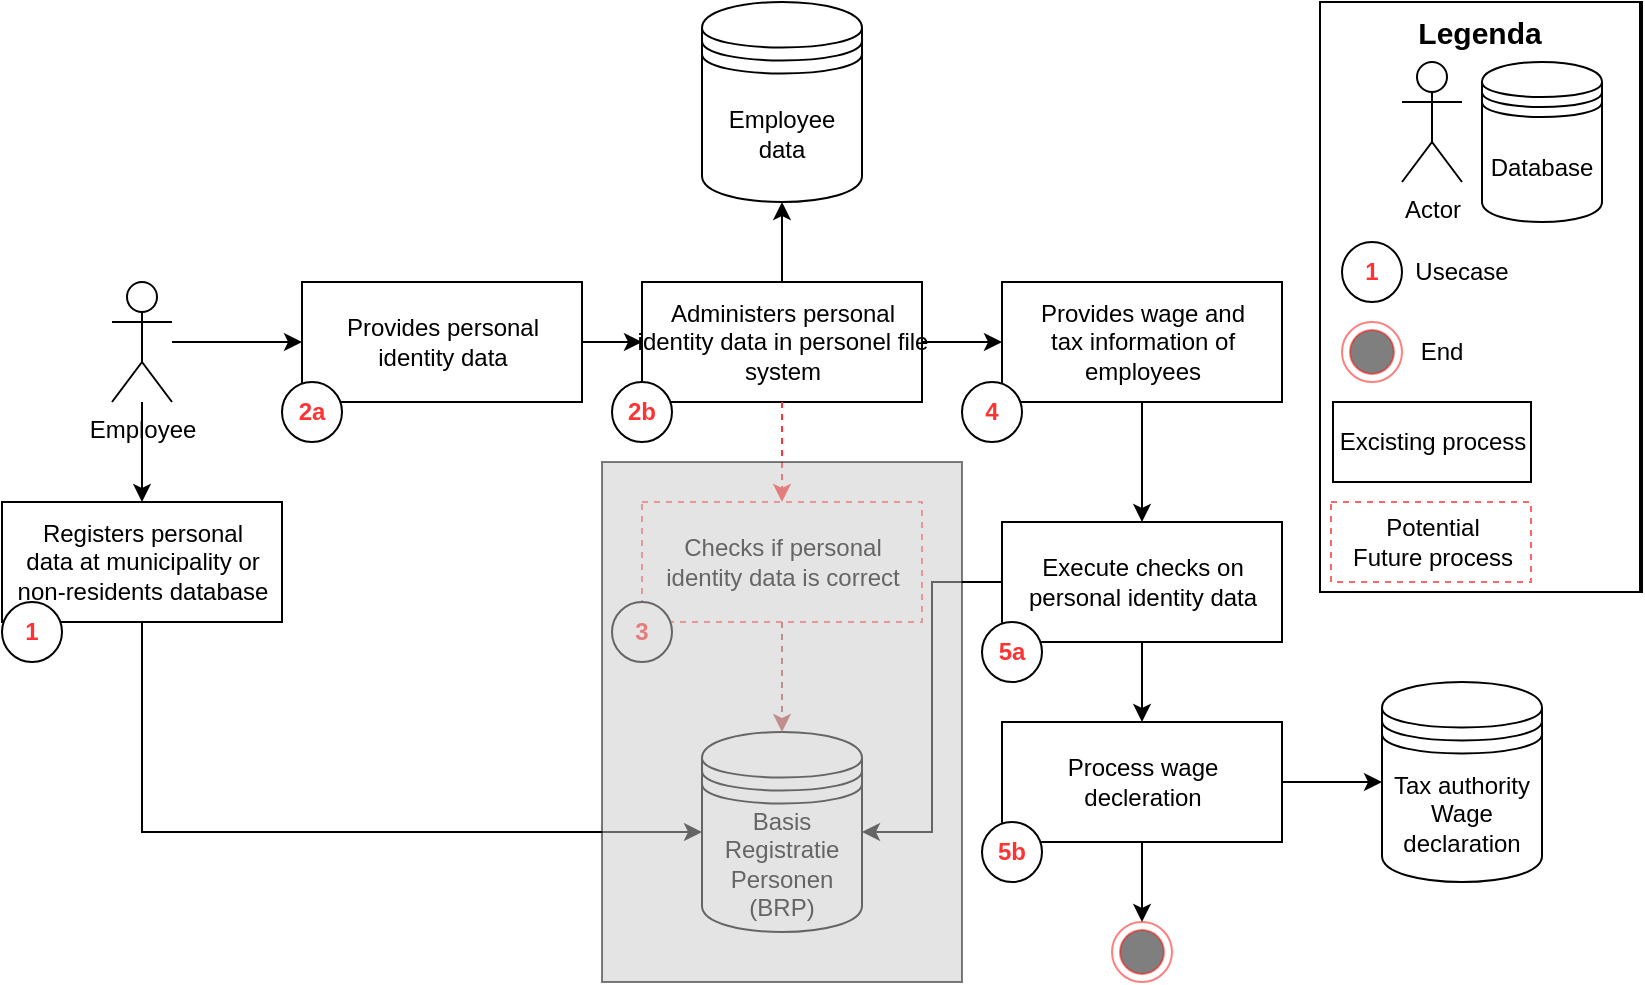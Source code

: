 <mxfile version="13.9.9" type="device"><diagram id="rfqmMC-0rqFmnBtLuO06" name="Pagina-1"><mxGraphModel dx="1278" dy="2305" grid="1" gridSize="10" guides="1" tooltips="1" connect="1" arrows="1" fold="1" page="1" pageScale="1" pageWidth="827" pageHeight="1169" math="0" shadow="0"><root><mxCell id="0"/><mxCell id="1" parent="0"/><mxCell id="0kdKLTNiJ_0BXYls73Zh-8" value="" style="edgeStyle=orthogonalEdgeStyle;rounded=0;orthogonalLoop=1;jettySize=auto;html=1;" parent="1" source="0kdKLTNiJ_0BXYls73Zh-28" target="0kdKLTNiJ_0BXYls73Zh-7" edge="1"><mxGeometry relative="1" as="geometry"><mxPoint x="70" y="280" as="sourcePoint"/></mxGeometry></mxCell><mxCell id="0kdKLTNiJ_0BXYls73Zh-7" value="Registers personal&lt;br&gt;data at municipality or &lt;br&gt;non-residents database" style="html=1;dashed=0;whitespace=wrap;" parent="1" vertex="1"><mxGeometry y="170" width="140" height="60" as="geometry"/></mxCell><mxCell id="0OtASLMVijwZHj_xOFsN-41" value="" style="edgeStyle=orthogonalEdgeStyle;rounded=0;orthogonalLoop=1;jettySize=auto;html=1;startArrow=none;startFill=0;endArrow=classic;endFill=1;strokeColor=#000000;entryX=1;entryY=0.5;entryDx=0;entryDy=0;" edge="1" parent="1" source="0kdKLTNiJ_0BXYls73Zh-21" target="0kdKLTNiJ_0BXYls73Zh-34"><mxGeometry relative="1" as="geometry"/></mxCell><mxCell id="0kdKLTNiJ_0BXYls73Zh-21" value="Execute checks on &lt;br&gt;personal identity data" style="html=1;dashed=0;whitespace=wrap;" parent="1" vertex="1"><mxGeometry x="500" y="180" width="140" height="60" as="geometry"/></mxCell><mxCell id="0kdKLTNiJ_0BXYls73Zh-27" value="" style="edgeStyle=orthogonalEdgeStyle;rounded=0;orthogonalLoop=1;jettySize=auto;html=1;" parent="1" source="0kdKLTNiJ_0BXYls73Zh-28" target="0kdKLTNiJ_0BXYls73Zh-38" edge="1"><mxGeometry relative="1" as="geometry"/></mxCell><mxCell id="0kdKLTNiJ_0BXYls73Zh-28" value="Employee" style="shape=umlActor;html=1;verticalLabelPosition=bottom;verticalAlign=top;align=center;" parent="1" vertex="1"><mxGeometry x="55" y="60" width="30" height="60" as="geometry"/></mxCell><mxCell id="0kdKLTNiJ_0BXYls73Zh-34" value="Basis Registratie&lt;br&gt;Personen (BRP)" style="shape=datastore;whiteSpace=wrap;html=1;" parent="1" vertex="1"><mxGeometry x="350" y="285" width="80" height="100" as="geometry"/></mxCell><mxCell id="0kdKLTNiJ_0BXYls73Zh-36" value="Checks if personal &lt;br&gt;identity data is correct" style="html=1;dashed=1;whitespace=wrap;strokeColor=#FF6666;" parent="1" vertex="1"><mxGeometry x="320" y="170" width="140" height="60" as="geometry"/></mxCell><mxCell id="0OtASLMVijwZHj_xOFsN-23" value="" style="edgeStyle=orthogonalEdgeStyle;rounded=0;orthogonalLoop=1;jettySize=auto;html=1;" edge="1" parent="1" source="0kdKLTNiJ_0BXYls73Zh-38" target="0OtASLMVijwZHj_xOFsN-1"><mxGeometry relative="1" as="geometry"/></mxCell><mxCell id="0kdKLTNiJ_0BXYls73Zh-38" value="Provides personal &lt;br&gt;identity data" style="html=1;dashed=0;whitespace=wrap;" parent="1" vertex="1"><mxGeometry x="150" y="60" width="140" height="60" as="geometry"/></mxCell><mxCell id="0kdKLTNiJ_0BXYls73Zh-40" value="Provides wage and &lt;br&gt;tax information of &lt;br&gt;employees" style="html=1;dashed=0;whitespace=wrap;" parent="1" vertex="1"><mxGeometry x="500" y="60" width="140" height="60" as="geometry"/></mxCell><mxCell id="0kdKLTNiJ_0BXYls73Zh-42" value="" style="endArrow=classic;html=1;exitX=0.5;exitY=1;exitDx=0;exitDy=0;entryX=0.5;entryY=0;entryDx=0;entryDy=0;dashed=1;fillColor=#f8cecc;strokeColor=#b85450;" parent="1" source="0kdKLTNiJ_0BXYls73Zh-36" target="0kdKLTNiJ_0BXYls73Zh-34" edge="1"><mxGeometry width="50" height="50" relative="1" as="geometry"><mxPoint x="485" y="480" as="sourcePoint"/><mxPoint x="535" y="430" as="targetPoint"/></mxGeometry></mxCell><mxCell id="cvwq5icNPNhYF3c7OwL4-1" value="" style="group" parent="1" vertex="1" connectable="0"><mxGeometry x="660" y="-80" width="160" height="295" as="geometry"/></mxCell><mxCell id="0kdKLTNiJ_0BXYls73Zh-51" value="&lt;b&gt;&lt;font style=&quot;font-size: 15px&quot;&gt;Legenda&lt;/font&gt;&lt;/b&gt;" style="rounded=0;whiteSpace=wrap;html=1;verticalAlign=top;" parent="cvwq5icNPNhYF3c7OwL4-1" vertex="1"><mxGeometry width="160" height="295" as="geometry"/></mxCell><mxCell id="0kdKLTNiJ_0BXYls73Zh-45" value="Actor" style="shape=umlActor;html=1;verticalLabelPosition=bottom;verticalAlign=top;align=center;" parent="cvwq5icNPNhYF3c7OwL4-1" vertex="1"><mxGeometry x="25" y="60" width="30" height="60" as="geometry"/></mxCell><mxCell id="0kdKLTNiJ_0BXYls73Zh-48" value="Database" style="shape=datastore;whiteSpace=wrap;html=1;" parent="cvwq5icNPNhYF3c7OwL4-1" vertex="1"><mxGeometry x="80" y="60" width="60" height="80" as="geometry"/></mxCell><mxCell id="0kdKLTNiJ_0BXYls73Zh-49" value="Excisting process" style="html=1;dashed=0;whitespace=wrap;" parent="cvwq5icNPNhYF3c7OwL4-1" vertex="1"><mxGeometry x="27" y="160" width="100" height="50" as="geometry"/></mxCell><mxCell id="0kdKLTNiJ_0BXYls73Zh-50" value="Desired process" style="html=1;dashed=1;whitespace=wrap;strokeColor=#FF6666;" parent="cvwq5icNPNhYF3c7OwL4-1" vertex="1"><mxGeometry x="25" y="220" width="100" height="55" as="geometry"/></mxCell><mxCell id="xDZB2-U7M8X65e9l-ZlD-2" value="&lt;font color=&quot;#ff3333&quot;&gt;&lt;b&gt;1&lt;/b&gt;&lt;/font&gt;" style="ellipse;whiteSpace=wrap;html=1;" parent="1" vertex="1"><mxGeometry y="220" width="30" height="30" as="geometry"/></mxCell><mxCell id="xDZB2-U7M8X65e9l-ZlD-3" value="&lt;font color=&quot;#ff3333&quot;&gt;&lt;b&gt;2a&lt;/b&gt;&lt;/font&gt;" style="ellipse;whiteSpace=wrap;html=1;" parent="1" vertex="1"><mxGeometry x="140" y="110" width="30" height="30" as="geometry"/></mxCell><mxCell id="xDZB2-U7M8X65e9l-ZlD-4" value="&lt;font color=&quot;#ff3333&quot;&gt;&lt;b&gt;3&lt;/b&gt;&lt;/font&gt;" style="ellipse;whiteSpace=wrap;html=1;" parent="1" vertex="1"><mxGeometry x="305" y="220" width="30" height="30" as="geometry"/></mxCell><mxCell id="xDZB2-U7M8X65e9l-ZlD-5" value="&lt;font color=&quot;#ff3333&quot;&gt;&lt;b&gt;4&lt;/b&gt;&lt;/font&gt;" style="ellipse;whiteSpace=wrap;html=1;" parent="1" vertex="1"><mxGeometry x="480" y="110" width="30" height="30" as="geometry"/></mxCell><mxCell id="0OtASLMVijwZHj_xOFsN-24" value="" style="edgeStyle=orthogonalEdgeStyle;rounded=0;orthogonalLoop=1;jettySize=auto;html=1;" edge="1" parent="1" source="0OtASLMVijwZHj_xOFsN-1" target="0OtASLMVijwZHj_xOFsN-21"><mxGeometry relative="1" as="geometry"/></mxCell><mxCell id="0OtASLMVijwZHj_xOFsN-25" value="" style="edgeStyle=orthogonalEdgeStyle;rounded=0;orthogonalLoop=1;jettySize=auto;html=1;entryX=0;entryY=0.5;entryDx=0;entryDy=0;" edge="1" parent="1" source="0OtASLMVijwZHj_xOFsN-1" target="0kdKLTNiJ_0BXYls73Zh-40"><mxGeometry relative="1" as="geometry"/></mxCell><mxCell id="0OtASLMVijwZHj_xOFsN-1" value="Administers personal &lt;br&gt;identity data in personel file&lt;br&gt;system" style="html=1;dashed=0;whitespace=wrap;" vertex="1" parent="1"><mxGeometry x="320" y="60" width="140" height="60" as="geometry"/></mxCell><mxCell id="0OtASLMVijwZHj_xOFsN-2" value="" style="group" vertex="1" connectable="0" parent="1"><mxGeometry x="659" y="-80" width="160" height="295" as="geometry"/></mxCell><mxCell id="0OtASLMVijwZHj_xOFsN-3" value="&lt;b&gt;&lt;font style=&quot;font-size: 15px&quot;&gt;Legenda&lt;/font&gt;&lt;/b&gt;" style="rounded=0;whiteSpace=wrap;html=1;verticalAlign=top;" vertex="1" parent="0OtASLMVijwZHj_xOFsN-2"><mxGeometry width="160" height="295" as="geometry"/></mxCell><mxCell id="0OtASLMVijwZHj_xOFsN-4" value="Actor" style="shape=umlActor;html=1;verticalLabelPosition=bottom;verticalAlign=top;align=center;" vertex="1" parent="0OtASLMVijwZHj_xOFsN-2"><mxGeometry x="41" y="30" width="30" height="60" as="geometry"/></mxCell><mxCell id="0OtASLMVijwZHj_xOFsN-5" value="Database" style="shape=datastore;whiteSpace=wrap;html=1;" vertex="1" parent="0OtASLMVijwZHj_xOFsN-2"><mxGeometry x="81" y="30" width="60" height="80" as="geometry"/></mxCell><mxCell id="0OtASLMVijwZHj_xOFsN-6" value="Excisting process" style="html=1;dashed=0;whitespace=wrap;" vertex="1" parent="0OtASLMVijwZHj_xOFsN-2"><mxGeometry x="6.5" y="200" width="99" height="40" as="geometry"/></mxCell><mxCell id="0OtASLMVijwZHj_xOFsN-7" value="Potential &lt;br&gt;Future process" style="html=1;dashed=1;whitespace=wrap;strokeColor=#FF6666;" vertex="1" parent="0OtASLMVijwZHj_xOFsN-2"><mxGeometry x="5.5" y="250" width="100" height="40" as="geometry"/></mxCell><mxCell id="0OtASLMVijwZHj_xOFsN-45" value="&lt;font color=&quot;#ff3333&quot;&gt;&lt;b&gt;1&lt;/b&gt;&lt;/font&gt;" style="ellipse;whiteSpace=wrap;html=1;" vertex="1" parent="0OtASLMVijwZHj_xOFsN-2"><mxGeometry x="11" y="120" width="30" height="30" as="geometry"/></mxCell><mxCell id="0OtASLMVijwZHj_xOFsN-46" value="Usecase" style="text;html=1;strokeColor=none;fillColor=none;align=center;verticalAlign=middle;whiteSpace=wrap;rounded=0;opacity=50;" vertex="1" parent="0OtASLMVijwZHj_xOFsN-2"><mxGeometry x="51" y="125" width="40" height="20" as="geometry"/></mxCell><mxCell id="0OtASLMVijwZHj_xOFsN-48" value="" style="ellipse;html=1;shape=endState;fillColor=#000000;strokeColor=#ff0000;opacity=50;" vertex="1" parent="0OtASLMVijwZHj_xOFsN-2"><mxGeometry x="11" y="160" width="30" height="30" as="geometry"/></mxCell><mxCell id="0OtASLMVijwZHj_xOFsN-49" value="End" style="text;html=1;strokeColor=none;fillColor=none;align=center;verticalAlign=middle;whiteSpace=wrap;rounded=0;opacity=50;" vertex="1" parent="0OtASLMVijwZHj_xOFsN-2"><mxGeometry x="41" y="165" width="40" height="20" as="geometry"/></mxCell><mxCell id="0OtASLMVijwZHj_xOFsN-8" value="&lt;font color=&quot;#ff3333&quot;&gt;&lt;b&gt;5a&lt;/b&gt;&lt;/font&gt;" style="ellipse;whiteSpace=wrap;html=1;" vertex="1" parent="1"><mxGeometry x="490" y="230" width="30" height="30" as="geometry"/></mxCell><mxCell id="0OtASLMVijwZHj_xOFsN-39" value="" style="edgeStyle=orthogonalEdgeStyle;rounded=0;orthogonalLoop=1;jettySize=auto;html=1;startArrow=none;startFill=0;endArrow=classic;endFill=1;strokeColor=#000000;exitX=0.5;exitY=1;exitDx=0;exitDy=0;" edge="1" parent="1" source="0kdKLTNiJ_0BXYls73Zh-40" target="0kdKLTNiJ_0BXYls73Zh-21"><mxGeometry relative="1" as="geometry"/></mxCell><mxCell id="0OtASLMVijwZHj_xOFsN-17" value="Tax authority Wage declaration" style="shape=datastore;whiteSpace=wrap;html=1;" vertex="1" parent="1"><mxGeometry x="690" y="260" width="80" height="100" as="geometry"/></mxCell><mxCell id="0OtASLMVijwZHj_xOFsN-21" value="Employee data" style="shape=datastore;whiteSpace=wrap;html=1;" vertex="1" parent="1"><mxGeometry x="350" y="-80" width="80" height="100" as="geometry"/></mxCell><mxCell id="0OtASLMVijwZHj_xOFsN-28" value="" style="edgeStyle=orthogonalEdgeStyle;rounded=0;orthogonalLoop=1;jettySize=auto;html=1;dashed=1;strokeColor=#FF3333;exitX=0.5;exitY=1;exitDx=0;exitDy=0;" edge="1" parent="1" source="0OtASLMVijwZHj_xOFsN-1" target="0kdKLTNiJ_0BXYls73Zh-36"><mxGeometry relative="1" as="geometry"><mxPoint x="390" y="230" as="sourcePoint"/></mxGeometry></mxCell><mxCell id="0OtASLMVijwZHj_xOFsN-26" value="&lt;font color=&quot;#ff3333&quot;&gt;&lt;b&gt;2b&lt;/b&gt;&lt;/font&gt;" style="ellipse;whiteSpace=wrap;html=1;" vertex="1" parent="1"><mxGeometry x="305" y="110" width="30" height="30" as="geometry"/></mxCell><mxCell id="0OtASLMVijwZHj_xOFsN-31" value="" style="edgeStyle=orthogonalEdgeStyle;rounded=0;orthogonalLoop=1;jettySize=auto;html=1;entryX=0;entryY=0.5;entryDx=0;entryDy=0;exitX=0.5;exitY=1;exitDx=0;exitDy=0;" edge="1" parent="1" source="0kdKLTNiJ_0BXYls73Zh-7" target="0kdKLTNiJ_0BXYls73Zh-34"><mxGeometry relative="1" as="geometry"><mxPoint x="80" y="130" as="sourcePoint"/><mxPoint x="80" y="300" as="targetPoint"/></mxGeometry></mxCell><mxCell id="0OtASLMVijwZHj_xOFsN-32" value="" style="edgeStyle=orthogonalEdgeStyle;rounded=0;orthogonalLoop=1;jettySize=auto;html=1;entryX=0.5;entryY=0;entryDx=0;entryDy=0;exitX=0.5;exitY=1;exitDx=0;exitDy=0;" edge="1" parent="1" source="0kdKLTNiJ_0BXYls73Zh-21" target="0OtASLMVijwZHj_xOFsN-35"><mxGeometry relative="1" as="geometry"><mxPoint x="80" y="370" as="sourcePoint"/><mxPoint x="360" y="510" as="targetPoint"/></mxGeometry></mxCell><mxCell id="0OtASLMVijwZHj_xOFsN-40" value="" style="edgeStyle=orthogonalEdgeStyle;rounded=0;orthogonalLoop=1;jettySize=auto;html=1;startArrow=none;startFill=0;endArrow=classic;endFill=1;strokeColor=#000000;" edge="1" parent="1" source="0OtASLMVijwZHj_xOFsN-35" target="0OtASLMVijwZHj_xOFsN-17"><mxGeometry relative="1" as="geometry"><mxPoint x="690" y="320.059" as="targetPoint"/></mxGeometry></mxCell><mxCell id="0OtASLMVijwZHj_xOFsN-44" value="" style="edgeStyle=orthogonalEdgeStyle;rounded=0;orthogonalLoop=1;jettySize=auto;html=1;startArrow=none;startFill=0;endArrow=classic;endFill=1;strokeColor=#000000;" edge="1" parent="1" source="0OtASLMVijwZHj_xOFsN-35" target="0OtASLMVijwZHj_xOFsN-43"><mxGeometry relative="1" as="geometry"/></mxCell><mxCell id="0OtASLMVijwZHj_xOFsN-35" value="Process wage &lt;br&gt;decleration" style="html=1;dashed=0;whitespace=wrap;" vertex="1" parent="1"><mxGeometry x="500" y="280" width="140" height="60" as="geometry"/></mxCell><mxCell id="0OtASLMVijwZHj_xOFsN-38" value="&lt;font color=&quot;#ff3333&quot;&gt;&lt;b&gt;5b&lt;/b&gt;&lt;/font&gt;" style="ellipse;whiteSpace=wrap;html=1;" vertex="1" parent="1"><mxGeometry x="490" y="330" width="30" height="30" as="geometry"/></mxCell><mxCell id="0OtASLMVijwZHj_xOFsN-42" value="" style="rounded=0;whiteSpace=wrap;html=1;fillColor=#C9C9C9;opacity=50;" vertex="1" parent="1"><mxGeometry x="300" y="150" width="180" height="260" as="geometry"/></mxCell><mxCell id="0OtASLMVijwZHj_xOFsN-43" value="" style="ellipse;html=1;shape=endState;fillColor=#000000;strokeColor=#ff0000;opacity=50;" vertex="1" parent="1"><mxGeometry x="555" y="380" width="30" height="30" as="geometry"/></mxCell></root></mxGraphModel></diagram></mxfile>